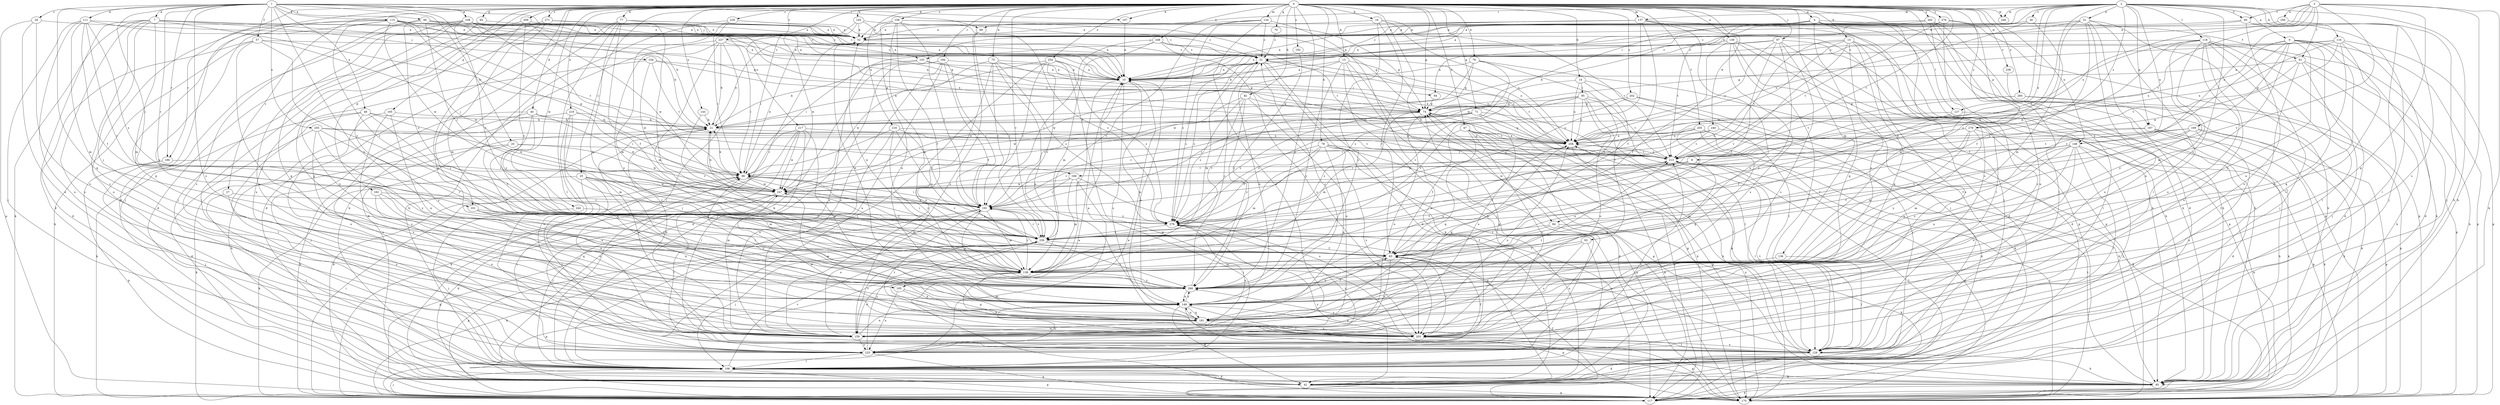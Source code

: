 strict digraph  {
0;
1;
2;
3;
4;
7;
8;
9;
10;
13;
14;
15;
16;
20;
21;
25;
27;
29;
30;
31;
40;
42;
47;
48;
49;
51;
52;
57;
60;
61;
62;
63;
65;
70;
71;
74;
75;
76;
77;
78;
82;
84;
85;
89;
94;
95;
96;
97;
101;
103;
104;
105;
106;
107;
108;
111;
115;
116;
117;
118;
127;
128;
134;
136;
137;
138;
139;
143;
145;
148;
149;
158;
159;
162;
165;
167;
168;
169;
170;
181;
184;
186;
191;
192;
202;
203;
205;
209;
213;
216;
217;
219;
225;
227;
228;
236;
238;
240;
244;
246;
247;
248;
254;
255;
256;
258;
260;
262;
268;
271;
276;
278;
279;
0 -> 4  [label=a];
0 -> 13  [label=b];
0 -> 14  [label=b];
0 -> 15  [label=b];
0 -> 16  [label=b];
0 -> 25  [label=c];
0 -> 27  [label=c];
0 -> 40  [label=d];
0 -> 42  [label=d];
0 -> 47  [label=e];
0 -> 65  [label=g];
0 -> 70  [label=g];
0 -> 71  [label=g];
0 -> 74  [label=g];
0 -> 75  [label=h];
0 -> 76  [label=h];
0 -> 77  [label=h];
0 -> 78  [label=h];
0 -> 82  [label=h];
0 -> 84  [label=h];
0 -> 97  [label=j];
0 -> 101  [label=j];
0 -> 107  [label=k];
0 -> 134  [label=m];
0 -> 136  [label=m];
0 -> 137  [label=m];
0 -> 139  [label=n];
0 -> 143  [label=n];
0 -> 145  [label=n];
0 -> 148  [label=n];
0 -> 158  [label=o];
0 -> 162  [label=p];
0 -> 165  [label=p];
0 -> 184  [label=r];
0 -> 186  [label=r];
0 -> 192  [label=s];
0 -> 202  [label=s];
0 -> 203  [label=s];
0 -> 205  [label=t];
0 -> 209  [label=t];
0 -> 213  [label=t];
0 -> 216  [label=u];
0 -> 217  [label=u];
0 -> 219  [label=u];
0 -> 225  [label=u];
0 -> 227  [label=v];
0 -> 228  [label=v];
0 -> 236  [label=v];
0 -> 238  [label=w];
0 -> 240  [label=w];
0 -> 244  [label=w];
0 -> 246  [label=w];
0 -> 248  [label=x];
0 -> 254  [label=x];
0 -> 260  [label=y];
0 -> 262  [label=y];
0 -> 268  [label=y];
0 -> 271  [label=z];
0 -> 276  [label=z];
0 -> 278  [label=z];
1 -> 7  [label=a];
1 -> 20  [label=b];
1 -> 21  [label=b];
1 -> 29  [label=c];
1 -> 48  [label=e];
1 -> 49  [label=e];
1 -> 57  [label=f];
1 -> 89  [label=i];
1 -> 101  [label=j];
1 -> 103  [label=j];
1 -> 107  [label=k];
1 -> 108  [label=k];
1 -> 111  [label=k];
1 -> 115  [label=k];
1 -> 181  [label=q];
1 -> 186  [label=r];
1 -> 191  [label=r];
1 -> 203  [label=s];
1 -> 255  [label=x];
1 -> 268  [label=y];
2 -> 8  [label=a];
2 -> 9  [label=a];
2 -> 10  [label=a];
2 -> 30  [label=c];
2 -> 51  [label=e];
2 -> 60  [label=f];
2 -> 84  [label=h];
2 -> 85  [label=h];
2 -> 89  [label=i];
2 -> 94  [label=i];
2 -> 116  [label=k];
2 -> 118  [label=l];
2 -> 127  [label=l];
2 -> 137  [label=m];
2 -> 148  [label=n];
2 -> 167  [label=p];
2 -> 203  [label=s];
2 -> 246  [label=w];
2 -> 268  [label=y];
2 -> 278  [label=z];
3 -> 10  [label=a];
3 -> 60  [label=f];
3 -> 61  [label=f];
3 -> 85  [label=h];
3 -> 117  [label=k];
3 -> 148  [label=n];
3 -> 181  [label=q];
3 -> 213  [label=t];
3 -> 236  [label=v];
3 -> 256  [label=x];
3 -> 258  [label=x];
4 -> 52  [label=e];
4 -> 61  [label=f];
4 -> 85  [label=h];
4 -> 103  [label=j];
4 -> 127  [label=l];
4 -> 128  [label=l];
4 -> 167  [label=p];
4 -> 181  [label=q];
4 -> 213  [label=t];
4 -> 247  [label=w];
7 -> 42  [label=d];
7 -> 52  [label=e];
7 -> 74  [label=g];
7 -> 104  [label=j];
7 -> 105  [label=j];
7 -> 117  [label=k];
7 -> 138  [label=m];
7 -> 168  [label=p];
7 -> 203  [label=s];
7 -> 225  [label=u];
8 -> 138  [label=m];
8 -> 168  [label=p];
8 -> 236  [label=v];
8 -> 247  [label=w];
9 -> 31  [label=c];
9 -> 85  [label=h];
9 -> 138  [label=m];
9 -> 159  [label=o];
9 -> 169  [label=p];
9 -> 170  [label=p];
9 -> 181  [label=q];
9 -> 236  [label=v];
9 -> 258  [label=x];
9 -> 268  [label=y];
10 -> 94  [label=i];
10 -> 105  [label=j];
10 -> 149  [label=n];
10 -> 203  [label=s];
13 -> 10  [label=a];
13 -> 106  [label=j];
13 -> 170  [label=p];
13 -> 213  [label=t];
13 -> 225  [label=u];
13 -> 247  [label=w];
13 -> 268  [label=y];
14 -> 62  [label=f];
14 -> 95  [label=i];
14 -> 128  [label=l];
14 -> 236  [label=v];
14 -> 258  [label=x];
15 -> 31  [label=c];
15 -> 170  [label=p];
15 -> 181  [label=q];
15 -> 203  [label=s];
15 -> 213  [label=t];
15 -> 236  [label=v];
15 -> 268  [label=y];
15 -> 279  [label=z];
16 -> 52  [label=e];
16 -> 63  [label=f];
16 -> 213  [label=t];
16 -> 258  [label=x];
16 -> 268  [label=y];
20 -> 63  [label=f];
20 -> 117  [label=k];
20 -> 213  [label=t];
20 -> 247  [label=w];
21 -> 52  [label=e];
21 -> 159  [label=o];
21 -> 258  [label=x];
25 -> 63  [label=f];
25 -> 117  [label=k];
25 -> 128  [label=l];
25 -> 138  [label=m];
25 -> 159  [label=o];
25 -> 181  [label=q];
25 -> 247  [label=w];
25 -> 268  [label=y];
27 -> 106  [label=j];
27 -> 159  [label=o];
27 -> 191  [label=r];
29 -> 52  [label=e];
29 -> 159  [label=o];
29 -> 170  [label=p];
29 -> 225  [label=u];
30 -> 52  [label=e];
30 -> 138  [label=m];
30 -> 258  [label=x];
31 -> 10  [label=a];
31 -> 42  [label=d];
31 -> 117  [label=k];
31 -> 138  [label=m];
31 -> 149  [label=n];
31 -> 258  [label=x];
31 -> 279  [label=z];
40 -> 21  [label=b];
40 -> 63  [label=f];
40 -> 106  [label=j];
40 -> 225  [label=u];
40 -> 247  [label=w];
40 -> 279  [label=z];
42 -> 96  [label=i];
42 -> 106  [label=j];
42 -> 170  [label=p];
42 -> 279  [label=z];
47 -> 42  [label=d];
47 -> 63  [label=f];
47 -> 85  [label=h];
47 -> 117  [label=k];
47 -> 170  [label=p];
47 -> 181  [label=q];
47 -> 203  [label=s];
47 -> 258  [label=x];
48 -> 21  [label=b];
48 -> 117  [label=k];
48 -> 128  [label=l];
48 -> 247  [label=w];
48 -> 268  [label=y];
48 -> 279  [label=z];
49 -> 10  [label=a];
49 -> 52  [label=e];
49 -> 191  [label=r];
49 -> 203  [label=s];
49 -> 258  [label=x];
49 -> 279  [label=z];
51 -> 10  [label=a];
51 -> 21  [label=b];
51 -> 42  [label=d];
51 -> 52  [label=e];
51 -> 63  [label=f];
51 -> 85  [label=h];
51 -> 128  [label=l];
51 -> 225  [label=u];
51 -> 279  [label=z];
52 -> 31  [label=c];
52 -> 106  [label=j];
57 -> 31  [label=c];
57 -> 42  [label=d];
57 -> 117  [label=k];
57 -> 247  [label=w];
57 -> 268  [label=y];
57 -> 279  [label=z];
60 -> 31  [label=c];
60 -> 52  [label=e];
60 -> 106  [label=j];
60 -> 128  [label=l];
60 -> 159  [label=o];
61 -> 10  [label=a];
61 -> 85  [label=h];
61 -> 106  [label=j];
61 -> 128  [label=l];
61 -> 170  [label=p];
61 -> 213  [label=t];
62 -> 63  [label=f];
62 -> 106  [label=j];
62 -> 181  [label=q];
62 -> 203  [label=s];
63 -> 138  [label=m];
63 -> 149  [label=n];
63 -> 159  [label=o];
63 -> 203  [label=s];
65 -> 42  [label=d];
65 -> 52  [label=e];
65 -> 181  [label=q];
70 -> 31  [label=c];
71 -> 21  [label=b];
71 -> 117  [label=k];
71 -> 128  [label=l];
71 -> 159  [label=o];
71 -> 191  [label=r];
71 -> 279  [label=z];
74 -> 21  [label=b];
74 -> 138  [label=m];
74 -> 159  [label=o];
74 -> 213  [label=t];
74 -> 279  [label=z];
75 -> 10  [label=a];
75 -> 149  [label=n];
75 -> 159  [label=o];
75 -> 191  [label=r];
75 -> 247  [label=w];
75 -> 258  [label=x];
75 -> 279  [label=z];
76 -> 10  [label=a];
76 -> 42  [label=d];
76 -> 74  [label=g];
76 -> 236  [label=v];
76 -> 247  [label=w];
76 -> 279  [label=z];
77 -> 10  [label=a];
77 -> 42  [label=d];
77 -> 52  [label=e];
77 -> 63  [label=f];
77 -> 85  [label=h];
77 -> 128  [label=l];
77 -> 138  [label=m];
77 -> 236  [label=v];
78 -> 42  [label=d];
78 -> 138  [label=m];
78 -> 170  [label=p];
78 -> 181  [label=q];
78 -> 191  [label=r];
78 -> 203  [label=s];
78 -> 213  [label=t];
78 -> 279  [label=z];
82 -> 74  [label=g];
82 -> 159  [label=o];
82 -> 191  [label=r];
82 -> 236  [label=v];
82 -> 268  [label=y];
82 -> 279  [label=z];
84 -> 63  [label=f];
84 -> 117  [label=k];
84 -> 225  [label=u];
84 -> 236  [label=v];
85 -> 74  [label=g];
85 -> 117  [label=k];
85 -> 213  [label=t];
89 -> 159  [label=o];
89 -> 236  [label=v];
94 -> 74  [label=g];
95 -> 74  [label=g];
95 -> 128  [label=l];
95 -> 159  [label=o];
95 -> 170  [label=p];
95 -> 191  [label=r];
95 -> 213  [label=t];
95 -> 247  [label=w];
95 -> 258  [label=x];
96 -> 21  [label=b];
96 -> 52  [label=e];
96 -> 63  [label=f];
96 -> 236  [label=v];
96 -> 247  [label=w];
97 -> 10  [label=a];
97 -> 31  [label=c];
97 -> 63  [label=f];
97 -> 85  [label=h];
97 -> 170  [label=p];
97 -> 203  [label=s];
97 -> 258  [label=x];
97 -> 268  [label=y];
101 -> 138  [label=m];
101 -> 149  [label=n];
101 -> 268  [label=y];
101 -> 279  [label=z];
103 -> 10  [label=a];
103 -> 21  [label=b];
103 -> 74  [label=g];
103 -> 159  [label=o];
104 -> 10  [label=a];
104 -> 74  [label=g];
104 -> 149  [label=n];
104 -> 213  [label=t];
104 -> 247  [label=w];
105 -> 149  [label=n];
105 -> 181  [label=q];
105 -> 225  [label=u];
106 -> 42  [label=d];
106 -> 85  [label=h];
106 -> 170  [label=p];
106 -> 213  [label=t];
106 -> 236  [label=v];
107 -> 10  [label=a];
108 -> 10  [label=a];
108 -> 31  [label=c];
108 -> 52  [label=e];
108 -> 74  [label=g];
108 -> 96  [label=i];
108 -> 106  [label=j];
108 -> 181  [label=q];
108 -> 203  [label=s];
108 -> 258  [label=x];
108 -> 279  [label=z];
111 -> 10  [label=a];
111 -> 52  [label=e];
111 -> 63  [label=f];
111 -> 106  [label=j];
111 -> 138  [label=m];
111 -> 225  [label=u];
111 -> 236  [label=v];
111 -> 279  [label=z];
115 -> 10  [label=a];
115 -> 21  [label=b];
115 -> 31  [label=c];
115 -> 52  [label=e];
115 -> 96  [label=i];
115 -> 181  [label=q];
115 -> 213  [label=t];
115 -> 225  [label=u];
115 -> 236  [label=v];
115 -> 247  [label=w];
115 -> 268  [label=y];
116 -> 31  [label=c];
116 -> 42  [label=d];
116 -> 74  [label=g];
116 -> 149  [label=n];
116 -> 170  [label=p];
116 -> 181  [label=q];
116 -> 247  [label=w];
116 -> 258  [label=x];
117 -> 10  [label=a];
117 -> 21  [label=b];
117 -> 63  [label=f];
117 -> 96  [label=i];
117 -> 106  [label=j];
117 -> 213  [label=t];
117 -> 279  [label=z];
118 -> 31  [label=c];
118 -> 42  [label=d];
118 -> 106  [label=j];
118 -> 117  [label=k];
118 -> 128  [label=l];
118 -> 149  [label=n];
118 -> 159  [label=o];
118 -> 213  [label=t];
118 -> 225  [label=u];
118 -> 247  [label=w];
118 -> 268  [label=y];
127 -> 21  [label=b];
127 -> 63  [label=f];
127 -> 117  [label=k];
128 -> 42  [label=d];
128 -> 85  [label=h];
128 -> 203  [label=s];
128 -> 213  [label=t];
128 -> 279  [label=z];
134 -> 31  [label=c];
134 -> 52  [label=e];
134 -> 117  [label=k];
134 -> 159  [label=o];
134 -> 236  [label=v];
134 -> 279  [label=z];
136 -> 128  [label=l];
136 -> 138  [label=m];
137 -> 10  [label=a];
137 -> 31  [label=c];
137 -> 52  [label=e];
137 -> 63  [label=f];
137 -> 85  [label=h];
137 -> 106  [label=j];
137 -> 149  [label=n];
137 -> 279  [label=z];
138 -> 52  [label=e];
138 -> 159  [label=o];
138 -> 170  [label=p];
138 -> 191  [label=r];
138 -> 213  [label=t];
138 -> 268  [label=y];
139 -> 31  [label=c];
139 -> 42  [label=d];
139 -> 63  [label=f];
139 -> 106  [label=j];
139 -> 128  [label=l];
139 -> 170  [label=p];
139 -> 203  [label=s];
143 -> 21  [label=b];
143 -> 236  [label=v];
145 -> 31  [label=c];
145 -> 52  [label=e];
145 -> 74  [label=g];
145 -> 96  [label=i];
145 -> 247  [label=w];
148 -> 63  [label=f];
148 -> 106  [label=j];
148 -> 117  [label=k];
148 -> 128  [label=l];
148 -> 138  [label=m];
148 -> 149  [label=n];
148 -> 159  [label=o];
148 -> 213  [label=t];
148 -> 268  [label=y];
149 -> 31  [label=c];
149 -> 42  [label=d];
149 -> 63  [label=f];
149 -> 96  [label=i];
149 -> 128  [label=l];
149 -> 170  [label=p];
149 -> 181  [label=q];
149 -> 225  [label=u];
149 -> 268  [label=y];
158 -> 52  [label=e];
158 -> 63  [label=f];
158 -> 74  [label=g];
158 -> 138  [label=m];
158 -> 149  [label=n];
158 -> 191  [label=r];
158 -> 213  [label=t];
158 -> 279  [label=z];
159 -> 21  [label=b];
159 -> 149  [label=n];
159 -> 225  [label=u];
159 -> 236  [label=v];
159 -> 258  [label=x];
162 -> 149  [label=n];
162 -> 159  [label=o];
162 -> 181  [label=q];
162 -> 191  [label=r];
165 -> 21  [label=b];
165 -> 149  [label=n];
165 -> 159  [label=o];
165 -> 203  [label=s];
167 -> 42  [label=d];
167 -> 85  [label=h];
167 -> 117  [label=k];
167 -> 149  [label=n];
167 -> 258  [label=x];
168 -> 106  [label=j];
168 -> 138  [label=m];
168 -> 191  [label=r];
168 -> 203  [label=s];
168 -> 247  [label=w];
169 -> 63  [label=f];
169 -> 85  [label=h];
169 -> 170  [label=p];
169 -> 213  [label=t];
169 -> 225  [label=u];
169 -> 236  [label=v];
169 -> 258  [label=x];
170 -> 10  [label=a];
170 -> 21  [label=b];
170 -> 74  [label=g];
170 -> 213  [label=t];
170 -> 258  [label=x];
181 -> 10  [label=a];
181 -> 138  [label=m];
181 -> 149  [label=n];
181 -> 159  [label=o];
181 -> 203  [label=s];
181 -> 213  [label=t];
181 -> 247  [label=w];
184 -> 10  [label=a];
184 -> 42  [label=d];
184 -> 63  [label=f];
184 -> 106  [label=j];
184 -> 159  [label=o];
184 -> 191  [label=r];
184 -> 225  [label=u];
186 -> 96  [label=i];
186 -> 106  [label=j];
186 -> 170  [label=p];
191 -> 96  [label=i];
191 -> 138  [label=m];
191 -> 159  [label=o];
191 -> 170  [label=p];
191 -> 236  [label=v];
191 -> 268  [label=y];
191 -> 279  [label=z];
192 -> 268  [label=y];
202 -> 74  [label=g];
202 -> 106  [label=j];
202 -> 117  [label=k];
202 -> 236  [label=v];
203 -> 10  [label=a];
203 -> 74  [label=g];
203 -> 128  [label=l];
203 -> 149  [label=n];
203 -> 170  [label=p];
203 -> 191  [label=r];
203 -> 247  [label=w];
203 -> 268  [label=y];
205 -> 42  [label=d];
205 -> 85  [label=h];
205 -> 96  [label=i];
205 -> 149  [label=n];
205 -> 181  [label=q];
205 -> 258  [label=x];
205 -> 279  [label=z];
209 -> 52  [label=e];
209 -> 106  [label=j];
209 -> 149  [label=n];
209 -> 236  [label=v];
209 -> 247  [label=w];
213 -> 96  [label=i];
213 -> 128  [label=l];
213 -> 170  [label=p];
213 -> 258  [label=x];
216 -> 96  [label=i];
216 -> 159  [label=o];
216 -> 191  [label=r];
216 -> 236  [label=v];
216 -> 258  [label=x];
216 -> 268  [label=y];
217 -> 96  [label=i];
217 -> 117  [label=k];
217 -> 128  [label=l];
217 -> 149  [label=n];
217 -> 225  [label=u];
217 -> 247  [label=w];
217 -> 258  [label=x];
219 -> 21  [label=b];
219 -> 85  [label=h];
219 -> 96  [label=i];
219 -> 138  [label=m];
219 -> 159  [label=o];
219 -> 181  [label=q];
225 -> 63  [label=f];
225 -> 96  [label=i];
225 -> 106  [label=j];
225 -> 170  [label=p];
225 -> 236  [label=v];
227 -> 21  [label=b];
227 -> 31  [label=c];
227 -> 42  [label=d];
227 -> 96  [label=i];
227 -> 128  [label=l];
227 -> 138  [label=m];
227 -> 268  [label=y];
228 -> 31  [label=c];
228 -> 52  [label=e];
228 -> 85  [label=h];
228 -> 96  [label=i];
228 -> 138  [label=m];
236 -> 63  [label=f];
236 -> 85  [label=h];
236 -> 96  [label=i];
236 -> 106  [label=j];
236 -> 117  [label=k];
236 -> 170  [label=p];
236 -> 191  [label=r];
236 -> 268  [label=y];
238 -> 128  [label=l];
240 -> 117  [label=k];
240 -> 191  [label=r];
240 -> 213  [label=t];
240 -> 258  [label=x];
244 -> 106  [label=j];
244 -> 279  [label=z];
247 -> 21  [label=b];
247 -> 42  [label=d];
247 -> 106  [label=j];
247 -> 128  [label=l];
247 -> 138  [label=m];
247 -> 191  [label=r];
248 -> 31  [label=c];
248 -> 96  [label=i];
248 -> 138  [label=m];
248 -> 191  [label=r];
248 -> 203  [label=s];
248 -> 258  [label=x];
254 -> 10  [label=a];
254 -> 21  [label=b];
254 -> 106  [label=j];
254 -> 170  [label=p];
254 -> 191  [label=r];
254 -> 236  [label=v];
254 -> 279  [label=z];
255 -> 42  [label=d];
255 -> 63  [label=f];
255 -> 203  [label=s];
255 -> 213  [label=t];
255 -> 258  [label=x];
255 -> 268  [label=y];
256 -> 52  [label=e];
256 -> 106  [label=j];
258 -> 31  [label=c];
258 -> 74  [label=g];
258 -> 117  [label=k];
258 -> 181  [label=q];
258 -> 213  [label=t];
260 -> 74  [label=g];
260 -> 117  [label=k];
260 -> 170  [label=p];
260 -> 213  [label=t];
262 -> 21  [label=b];
262 -> 52  [label=e];
262 -> 85  [label=h];
262 -> 128  [label=l];
262 -> 170  [label=p];
262 -> 203  [label=s];
268 -> 21  [label=b];
268 -> 31  [label=c];
268 -> 52  [label=e];
268 -> 149  [label=n];
268 -> 258  [label=x];
271 -> 10  [label=a];
271 -> 31  [label=c];
271 -> 52  [label=e];
271 -> 106  [label=j];
271 -> 138  [label=m];
271 -> 225  [label=u];
276 -> 10  [label=a];
276 -> 52  [label=e];
276 -> 85  [label=h];
276 -> 138  [label=m];
276 -> 170  [label=p];
276 -> 213  [label=t];
278 -> 63  [label=f];
278 -> 138  [label=m];
278 -> 170  [label=p];
278 -> 258  [label=x];
278 -> 268  [label=y];
279 -> 31  [label=c];
279 -> 159  [label=o];
279 -> 225  [label=u];
279 -> 236  [label=v];
}
